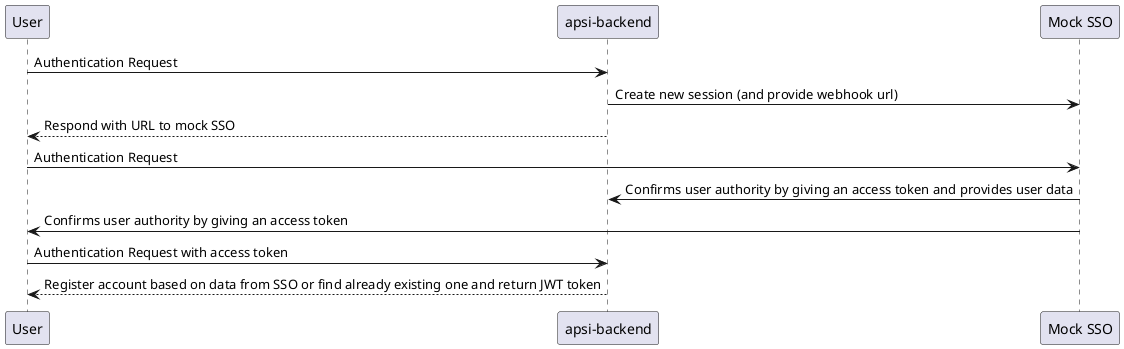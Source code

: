 @startuml
User -> "apsi-backend": Authentication Request
"apsi-backend" -> "Mock SSO": Create new session (and provide webhook url)
"apsi-backend" --> User: Respond with URL to mock SSO

User -> "Mock SSO": Authentication Request
"Mock SSO" -> "apsi-backend": Confirms user authority by giving an access token and provides user data
"Mock SSO" -> User: Confirms user authority by giving an access token

User -> "apsi-backend": Authentication Request with access token
"apsi-backend" --> User: Register account based on data from SSO or find already existing one and return JWT token
@enduml